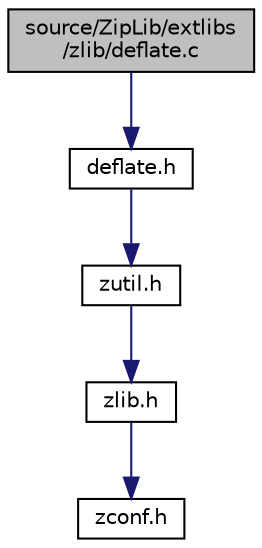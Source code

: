 digraph "source/ZipLib/extlibs/zlib/deflate.c"
{
 // LATEX_PDF_SIZE
  edge [fontname="Helvetica",fontsize="10",labelfontname="Helvetica",labelfontsize="10"];
  node [fontname="Helvetica",fontsize="10",shape=record];
  Node1 [label="source/ZipLib/extlibs\l/zlib/deflate.c",height=0.2,width=0.4,color="black", fillcolor="grey75", style="filled", fontcolor="black",tooltip=" "];
  Node1 -> Node2 [color="midnightblue",fontsize="10",style="solid"];
  Node2 [label="deflate.h",height=0.2,width=0.4,color="black", fillcolor="white", style="filled",URL="$deflate_8h.html",tooltip=" "];
  Node2 -> Node3 [color="midnightblue",fontsize="10",style="solid"];
  Node3 [label="zutil.h",height=0.2,width=0.4,color="black", fillcolor="white", style="filled",URL="$zutil_8h.html",tooltip=" "];
  Node3 -> Node4 [color="midnightblue",fontsize="10",style="solid"];
  Node4 [label="zlib.h",height=0.2,width=0.4,color="black", fillcolor="white", style="filled",URL="$zlib_8h.html",tooltip=" "];
  Node4 -> Node5 [color="midnightblue",fontsize="10",style="solid"];
  Node5 [label="zconf.h",height=0.2,width=0.4,color="black", fillcolor="white", style="filled",URL="$zconf_8h.html",tooltip=" "];
}
